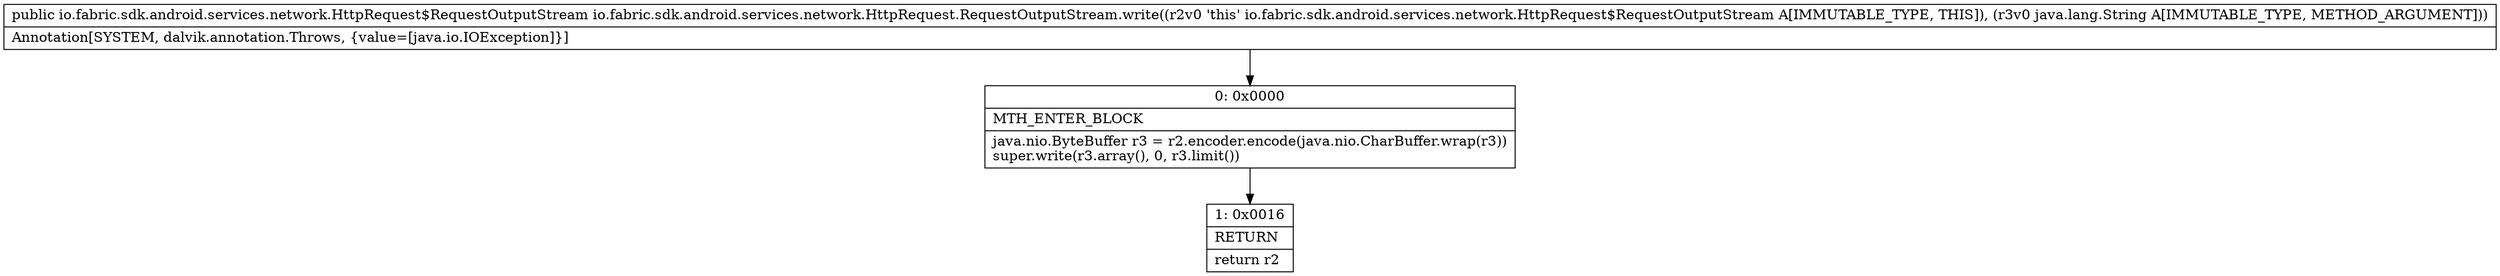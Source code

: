 digraph "CFG forio.fabric.sdk.android.services.network.HttpRequest.RequestOutputStream.write(Ljava\/lang\/String;)Lio\/fabric\/sdk\/android\/services\/network\/HttpRequest$RequestOutputStream;" {
Node_0 [shape=record,label="{0\:\ 0x0000|MTH_ENTER_BLOCK\l|java.nio.ByteBuffer r3 = r2.encoder.encode(java.nio.CharBuffer.wrap(r3))\lsuper.write(r3.array(), 0, r3.limit())\l}"];
Node_1 [shape=record,label="{1\:\ 0x0016|RETURN\l|return r2\l}"];
MethodNode[shape=record,label="{public io.fabric.sdk.android.services.network.HttpRequest$RequestOutputStream io.fabric.sdk.android.services.network.HttpRequest.RequestOutputStream.write((r2v0 'this' io.fabric.sdk.android.services.network.HttpRequest$RequestOutputStream A[IMMUTABLE_TYPE, THIS]), (r3v0 java.lang.String A[IMMUTABLE_TYPE, METHOD_ARGUMENT]))  | Annotation[SYSTEM, dalvik.annotation.Throws, \{value=[java.io.IOException]\}]\l}"];
MethodNode -> Node_0;
Node_0 -> Node_1;
}

